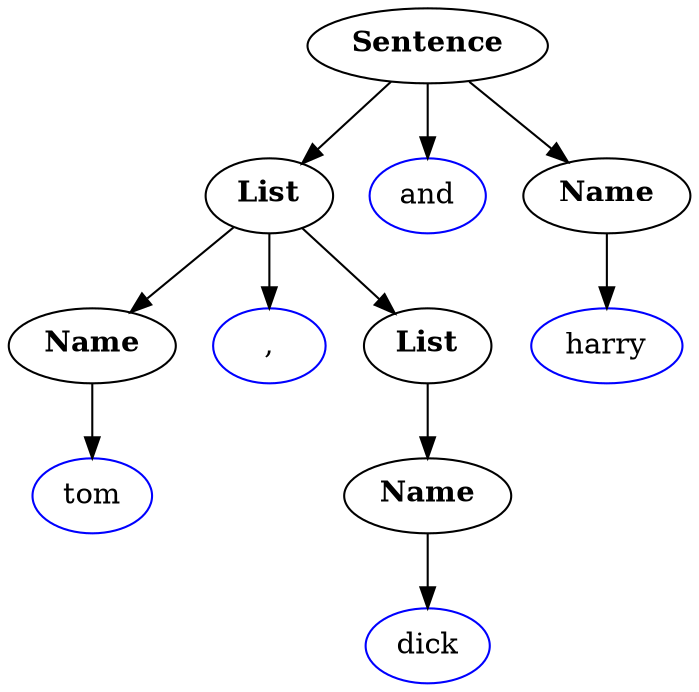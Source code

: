 digraph {
  Sentence [label = <<b>Sentence</b>>]
  List [label = <<b>List</b>>]
  and [label = "and" color = blue]
  Name [label = <<b>Name</b>>]
  Name2 [label = <<b>Name</b>>]
  dot1 [label = "," color = blue]
  List2 [label = <<b>List</b>>]
  Name3 [label = <<b>Name</b>>]
  tom [color = blue]
  dick [color = blue]
  harry [color = blue]

  Sentence -> List
  Sentence -> and
  Sentence -> Name
  List -> Name2
  List -> dot1
  List -> List2
  Name -> harry
  Name2 -> tom
  List2 -> Name3
  Name3 -> dick
}
